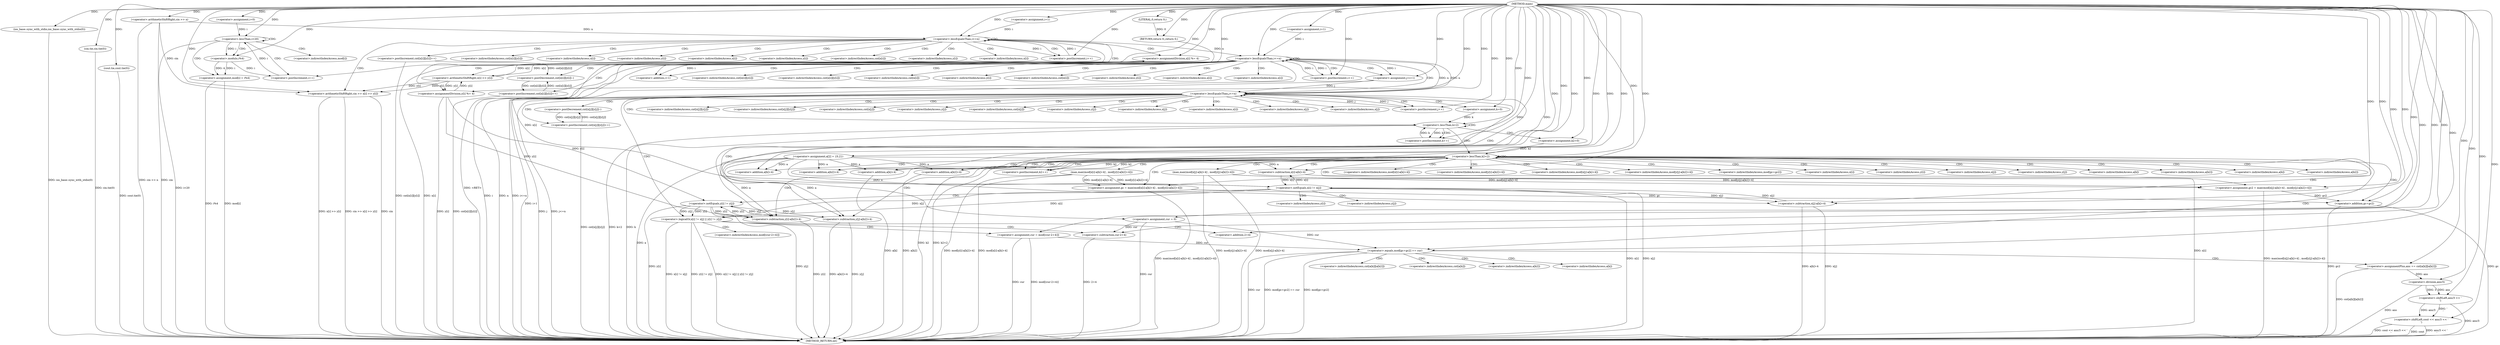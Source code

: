 digraph "main" {  
"1000105" [label = "(METHOD,main)" ]
"1000372" [label = "(METHOD_RETURN,int)" ]
"1000107" [label = "(ios_base::sync_with_stdio,ios_base::sync_with_stdio(0))" ]
"1000109" [label = "(cin.tie,cin.tie(0))" ]
"1000111" [label = "(cout.tie,cout.tie(0))" ]
"1000113" [label = "(<operator>.arithmeticShiftRight,cin >> n)" ]
"1000158" [label = "(<operator>.assignment,a[2] = {0,2})" ]
"1000363" [label = "(<operator>.shiftLeft,cout << ans/3 << '\n')" ]
"1000370" [label = "(RETURN,return 0;,return 0;)" ]
"1000118" [label = "(<operator>.assignment,i=1)" ]
"1000121" [label = "(<operator>.lessEqualsThan,i<=n)" ]
"1000124" [label = "(<operator>.postIncrement,i++)" ]
"1000162" [label = "(<operator>.assignment,i=0)" ]
"1000165" [label = "(<operator>.lessThan,i<20)" ]
"1000168" [label = "(<operator>.postIncrement,i++)" ]
"1000170" [label = "(<operator>.assignment,mod[i] = i%4)" ]
"1000179" [label = "(<operator>.assignment,i=1)" ]
"1000182" [label = "(<operator>.lessEqualsThan,i<=n)" ]
"1000185" [label = "(<operator>.postIncrement,i++)" ]
"1000371" [label = "(LITERAL,0,return 0;)" ]
"1000127" [label = "(<operator>.arithmeticShiftRight,cin >> x[i] >> y[i])" ]
"1000147" [label = "(<operator>.postIncrement,cnt[x[i]][y[i]]++)" ]
"1000188" [label = "(<operator>.postDecrement,cnt[x[i]][y[i]]--)" ]
"1000353" [label = "(<operator>.postIncrement,cnt[x[i]][y[i]]++)" ]
"1000365" [label = "(<operator>.shiftLeft,ans/3 << '\n')" ]
"1000137" [label = "(<operator>.assignmentDivision,x[i] %= 4)" ]
"1000142" [label = "(<operator>.assignmentDivision,y[i] %= 4)" ]
"1000174" [label = "(<operator>.modulo,i%4)" ]
"1000200" [label = "(<operator>.assignment,j=i+1)" ]
"1000205" [label = "(<operator>.lessEqualsThan,j<=n)" ]
"1000208" [label = "(<operator>.postIncrement,j++)" ]
"1000366" [label = "(<operator>.division,ans/3)" ]
"1000129" [label = "(<operator>.arithmeticShiftRight,x[i] >> y[i])" ]
"1000211" [label = "(<operator>.postDecrement,cnt[x[j]][y[j]]--)" ]
"1000222" [label = "(<operator>.assignment,cur = 0)" ]
"1000343" [label = "(<operator>.postIncrement,cnt[x[j]][y[j]]++)" ]
"1000202" [label = "(<operator>.addition,i+1)" ]
"1000226" [label = "(<operator>.logicalOr,x[i] != x[j] || y[i] != y[j])" ]
"1000241" [label = "(<operator>.assignment,cur = mod[(cur-2+4)])" ]
"1000252" [label = "(<operator>.assignment,k=0)" ]
"1000255" [label = "(<operator>.lessThan,k<2)" ]
"1000258" [label = "(<operator>.postIncrement,k++)" ]
"1000227" [label = "(<operator>.notEquals,x[i] != x[j])" ]
"1000234" [label = "(<operator>.notEquals,y[i] != y[j])" ]
"1000263" [label = "(<operator>.assignment,k2=0)" ]
"1000266" [label = "(<operator>.lessThan,k2<2)" ]
"1000269" [label = "(<operator>.postIncrement,k2++)" ]
"1000245" [label = "(<operator>.subtraction,cur-2+4)" ]
"1000273" [label = "(<operator>.assignment,gc = max(mod[x[i]-a[k]+4] , mod[y[i]-a[k2]+4]))" ]
"1000299" [label = "(<operator>.assignment,gc2 = max(mod[x[j]-a[k]+4] , mod[y[j]-a[k2]+4]))" ]
"1000247" [label = "(<operator>.addition,2+4)" ]
"1000325" [label = "(<operator>.equals,mod[gc+gc2] == cur)" ]
"1000332" [label = "(<operator>.assignmentPlus,ans += cnt[a[k]][a[k2]])" ]
"1000275" [label = "(max,max(mod[x[i]-a[k]+4] , mod[y[i]-a[k2]+4]))" ]
"1000301" [label = "(max,max(mod[x[j]-a[k]+4] , mod[y[j]-a[k2]+4]))" ]
"1000278" [label = "(<operator>.subtraction,x[i]-a[k]+4)" ]
"1000289" [label = "(<operator>.subtraction,y[i]-a[k2]+4)" ]
"1000304" [label = "(<operator>.subtraction,x[j]-a[k]+4)" ]
"1000315" [label = "(<operator>.subtraction,y[j]-a[k2]+4)" ]
"1000328" [label = "(<operator>.addition,gc+gc2)" ]
"1000282" [label = "(<operator>.addition,a[k]+4)" ]
"1000293" [label = "(<operator>.addition,a[k2]+4)" ]
"1000308" [label = "(<operator>.addition,a[k]+4)" ]
"1000319" [label = "(<operator>.addition,a[k2]+4)" ]
"1000171" [label = "(<operator>.indirectIndexAccess,mod[i])" ]
"1000148" [label = "(<operator>.indirectIndexAccess,cnt[x[i]][y[i]])" ]
"1000189" [label = "(<operator>.indirectIndexAccess,cnt[x[i]][y[i]])" ]
"1000354" [label = "(<operator>.indirectIndexAccess,cnt[x[i]][y[i]])" ]
"1000130" [label = "(<operator>.indirectIndexAccess,x[i])" ]
"1000133" [label = "(<operator>.indirectIndexAccess,y[i])" ]
"1000138" [label = "(<operator>.indirectIndexAccess,x[i])" ]
"1000143" [label = "(<operator>.indirectIndexAccess,y[i])" ]
"1000149" [label = "(<operator>.indirectIndexAccess,cnt[x[i]])" ]
"1000154" [label = "(<operator>.indirectIndexAccess,y[i])" ]
"1000190" [label = "(<operator>.indirectIndexAccess,cnt[x[i]])" ]
"1000195" [label = "(<operator>.indirectIndexAccess,y[i])" ]
"1000355" [label = "(<operator>.indirectIndexAccess,cnt[x[i]])" ]
"1000360" [label = "(<operator>.indirectIndexAccess,y[i])" ]
"1000151" [label = "(<operator>.indirectIndexAccess,x[i])" ]
"1000192" [label = "(<operator>.indirectIndexAccess,x[i])" ]
"1000212" [label = "(<operator>.indirectIndexAccess,cnt[x[j]][y[j]])" ]
"1000344" [label = "(<operator>.indirectIndexAccess,cnt[x[j]][y[j]])" ]
"1000357" [label = "(<operator>.indirectIndexAccess,x[i])" ]
"1000213" [label = "(<operator>.indirectIndexAccess,cnt[x[j]])" ]
"1000218" [label = "(<operator>.indirectIndexAccess,y[j])" ]
"1000243" [label = "(<operator>.indirectIndexAccess,mod[(cur-2+4)])" ]
"1000345" [label = "(<operator>.indirectIndexAccess,cnt[x[j]])" ]
"1000350" [label = "(<operator>.indirectIndexAccess,y[j])" ]
"1000215" [label = "(<operator>.indirectIndexAccess,x[j])" ]
"1000228" [label = "(<operator>.indirectIndexAccess,x[i])" ]
"1000231" [label = "(<operator>.indirectIndexAccess,x[j])" ]
"1000235" [label = "(<operator>.indirectIndexAccess,y[i])" ]
"1000238" [label = "(<operator>.indirectIndexAccess,y[j])" ]
"1000347" [label = "(<operator>.indirectIndexAccess,x[j])" ]
"1000276" [label = "(<operator>.indirectIndexAccess,mod[x[i]-a[k]+4])" ]
"1000287" [label = "(<operator>.indirectIndexAccess,mod[y[i]-a[k2]+4])" ]
"1000302" [label = "(<operator>.indirectIndexAccess,mod[x[j]-a[k]+4])" ]
"1000313" [label = "(<operator>.indirectIndexAccess,mod[y[j]-a[k2]+4])" ]
"1000326" [label = "(<operator>.indirectIndexAccess,mod[gc+gc2])" ]
"1000334" [label = "(<operator>.indirectIndexAccess,cnt[a[k]][a[k2]])" ]
"1000335" [label = "(<operator>.indirectIndexAccess,cnt[a[k]])" ]
"1000340" [label = "(<operator>.indirectIndexAccess,a[k2])" ]
"1000279" [label = "(<operator>.indirectIndexAccess,x[i])" ]
"1000290" [label = "(<operator>.indirectIndexAccess,y[i])" ]
"1000305" [label = "(<operator>.indirectIndexAccess,x[j])" ]
"1000316" [label = "(<operator>.indirectIndexAccess,y[j])" ]
"1000337" [label = "(<operator>.indirectIndexAccess,a[k])" ]
"1000283" [label = "(<operator>.indirectIndexAccess,a[k])" ]
"1000294" [label = "(<operator>.indirectIndexAccess,a[k2])" ]
"1000309" [label = "(<operator>.indirectIndexAccess,a[k])" ]
"1000320" [label = "(<operator>.indirectIndexAccess,a[k2])" ]
  "1000370" -> "1000372"  [ label = "DDG: <RET>"] 
  "1000107" -> "1000372"  [ label = "DDG: ios_base::sync_with_stdio(0)"] 
  "1000109" -> "1000372"  [ label = "DDG: cin.tie(0)"] 
  "1000111" -> "1000372"  [ label = "DDG: cout.tie(0)"] 
  "1000113" -> "1000372"  [ label = "DDG: cin"] 
  "1000113" -> "1000372"  [ label = "DDG: cin >> n"] 
  "1000158" -> "1000372"  [ label = "DDG: a"] 
  "1000165" -> "1000372"  [ label = "DDG: i<20"] 
  "1000182" -> "1000372"  [ label = "DDG: i"] 
  "1000182" -> "1000372"  [ label = "DDG: n"] 
  "1000182" -> "1000372"  [ label = "DDG: i<=n"] 
  "1000366" -> "1000372"  [ label = "DDG: ans"] 
  "1000365" -> "1000372"  [ label = "DDG: ans/3"] 
  "1000363" -> "1000372"  [ label = "DDG: ans/3 << '\n'"] 
  "1000363" -> "1000372"  [ label = "DDG: cout << ans/3 << '\n'"] 
  "1000200" -> "1000372"  [ label = "DDG: i+1"] 
  "1000205" -> "1000372"  [ label = "DDG: j"] 
  "1000205" -> "1000372"  [ label = "DDG: j<=n"] 
  "1000353" -> "1000372"  [ label = "DDG: cnt[x[i]][y[i]]"] 
  "1000222" -> "1000372"  [ label = "DDG: cur"] 
  "1000227" -> "1000372"  [ label = "DDG: x[i]"] 
  "1000227" -> "1000372"  [ label = "DDG: x[j]"] 
  "1000226" -> "1000372"  [ label = "DDG: x[i] != x[j]"] 
  "1000234" -> "1000372"  [ label = "DDG: y[i]"] 
  "1000234" -> "1000372"  [ label = "DDG: y[j]"] 
  "1000226" -> "1000372"  [ label = "DDG: y[i] != y[j]"] 
  "1000226" -> "1000372"  [ label = "DDG: x[i] != x[j] || y[i] != y[j]"] 
  "1000241" -> "1000372"  [ label = "DDG: cur"] 
  "1000245" -> "1000372"  [ label = "DDG: 2+4"] 
  "1000241" -> "1000372"  [ label = "DDG: mod[(cur-2+4)]"] 
  "1000255" -> "1000372"  [ label = "DDG: k"] 
  "1000255" -> "1000372"  [ label = "DDG: k<2"] 
  "1000343" -> "1000372"  [ label = "DDG: cnt[x[j]][y[j]]"] 
  "1000266" -> "1000372"  [ label = "DDG: k2"] 
  "1000266" -> "1000372"  [ label = "DDG: k2<2"] 
  "1000278" -> "1000372"  [ label = "DDG: x[i]"] 
  "1000275" -> "1000372"  [ label = "DDG: mod[x[i]-a[k]+4]"] 
  "1000289" -> "1000372"  [ label = "DDG: y[i]"] 
  "1000275" -> "1000372"  [ label = "DDG: mod[y[i]-a[k2]+4]"] 
  "1000273" -> "1000372"  [ label = "DDG: max(mod[x[i]-a[k]+4] , mod[y[i]-a[k2]+4])"] 
  "1000304" -> "1000372"  [ label = "DDG: x[j]"] 
  "1000308" -> "1000372"  [ label = "DDG: a[k]"] 
  "1000304" -> "1000372"  [ label = "DDG: a[k]+4"] 
  "1000301" -> "1000372"  [ label = "DDG: mod[x[j]-a[k]+4]"] 
  "1000315" -> "1000372"  [ label = "DDG: y[j]"] 
  "1000319" -> "1000372"  [ label = "DDG: a[k2]"] 
  "1000315" -> "1000372"  [ label = "DDG: a[k2]+4"] 
  "1000301" -> "1000372"  [ label = "DDG: mod[y[j]-a[k2]+4]"] 
  "1000299" -> "1000372"  [ label = "DDG: max(mod[x[j]-a[k]+4] , mod[y[j]-a[k2]+4])"] 
  "1000328" -> "1000372"  [ label = "DDG: gc"] 
  "1000328" -> "1000372"  [ label = "DDG: gc2"] 
  "1000325" -> "1000372"  [ label = "DDG: mod[gc+gc2]"] 
  "1000325" -> "1000372"  [ label = "DDG: cur"] 
  "1000325" -> "1000372"  [ label = "DDG: mod[gc+gc2] == cur"] 
  "1000332" -> "1000372"  [ label = "DDG: cnt[a[k]][a[k2]]"] 
  "1000170" -> "1000372"  [ label = "DDG: mod[i]"] 
  "1000170" -> "1000372"  [ label = "DDG: i%4"] 
  "1000127" -> "1000372"  [ label = "DDG: cin"] 
  "1000127" -> "1000372"  [ label = "DDG: x[i] >> y[i]"] 
  "1000127" -> "1000372"  [ label = "DDG: cin >> x[i] >> y[i]"] 
  "1000137" -> "1000372"  [ label = "DDG: x[i]"] 
  "1000142" -> "1000372"  [ label = "DDG: y[i]"] 
  "1000147" -> "1000372"  [ label = "DDG: cnt[x[i]][y[i]]"] 
  "1000363" -> "1000372"  [ label = "DDG: cout"] 
  "1000371" -> "1000370"  [ label = "DDG: 0"] 
  "1000105" -> "1000370"  [ label = "DDG: "] 
  "1000105" -> "1000107"  [ label = "DDG: "] 
  "1000105" -> "1000109"  [ label = "DDG: "] 
  "1000105" -> "1000111"  [ label = "DDG: "] 
  "1000105" -> "1000113"  [ label = "DDG: "] 
  "1000105" -> "1000118"  [ label = "DDG: "] 
  "1000105" -> "1000158"  [ label = "DDG: "] 
  "1000105" -> "1000162"  [ label = "DDG: "] 
  "1000174" -> "1000170"  [ label = "DDG: 4"] 
  "1000174" -> "1000170"  [ label = "DDG: i"] 
  "1000105" -> "1000179"  [ label = "DDG: "] 
  "1000105" -> "1000363"  [ label = "DDG: "] 
  "1000365" -> "1000363"  [ label = "DDG: '\n'"] 
  "1000365" -> "1000363"  [ label = "DDG: ans/3"] 
  "1000105" -> "1000371"  [ label = "DDG: "] 
  "1000118" -> "1000121"  [ label = "DDG: i"] 
  "1000124" -> "1000121"  [ label = "DDG: i"] 
  "1000105" -> "1000121"  [ label = "DDG: "] 
  "1000113" -> "1000121"  [ label = "DDG: n"] 
  "1000121" -> "1000124"  [ label = "DDG: i"] 
  "1000105" -> "1000124"  [ label = "DDG: "] 
  "1000162" -> "1000165"  [ label = "DDG: i"] 
  "1000168" -> "1000165"  [ label = "DDG: i"] 
  "1000105" -> "1000165"  [ label = "DDG: "] 
  "1000174" -> "1000168"  [ label = "DDG: i"] 
  "1000105" -> "1000168"  [ label = "DDG: "] 
  "1000179" -> "1000182"  [ label = "DDG: i"] 
  "1000185" -> "1000182"  [ label = "DDG: i"] 
  "1000105" -> "1000182"  [ label = "DDG: "] 
  "1000121" -> "1000182"  [ label = "DDG: n"] 
  "1000205" -> "1000182"  [ label = "DDG: n"] 
  "1000105" -> "1000185"  [ label = "DDG: "] 
  "1000182" -> "1000185"  [ label = "DDG: i"] 
  "1000366" -> "1000365"  [ label = "DDG: 3"] 
  "1000366" -> "1000365"  [ label = "DDG: ans"] 
  "1000105" -> "1000365"  [ label = "DDG: "] 
  "1000113" -> "1000127"  [ label = "DDG: cin"] 
  "1000105" -> "1000127"  [ label = "DDG: "] 
  "1000129" -> "1000127"  [ label = "DDG: y[i]"] 
  "1000129" -> "1000127"  [ label = "DDG: x[i]"] 
  "1000105" -> "1000137"  [ label = "DDG: "] 
  "1000105" -> "1000142"  [ label = "DDG: "] 
  "1000165" -> "1000174"  [ label = "DDG: i"] 
  "1000105" -> "1000174"  [ label = "DDG: "] 
  "1000353" -> "1000188"  [ label = "DDG: cnt[x[i]][y[i]]"] 
  "1000147" -> "1000188"  [ label = "DDG: cnt[x[i]][y[i]]"] 
  "1000182" -> "1000200"  [ label = "DDG: i"] 
  "1000105" -> "1000200"  [ label = "DDG: "] 
  "1000188" -> "1000353"  [ label = "DDG: cnt[x[i]][y[i]]"] 
  "1000332" -> "1000366"  [ label = "DDG: ans"] 
  "1000105" -> "1000366"  [ label = "DDG: "] 
  "1000137" -> "1000129"  [ label = "DDG: x[i]"] 
  "1000142" -> "1000129"  [ label = "DDG: y[i]"] 
  "1000129" -> "1000137"  [ label = "DDG: x[i]"] 
  "1000129" -> "1000142"  [ label = "DDG: y[i]"] 
  "1000200" -> "1000205"  [ label = "DDG: j"] 
  "1000208" -> "1000205"  [ label = "DDG: j"] 
  "1000105" -> "1000205"  [ label = "DDG: "] 
  "1000182" -> "1000205"  [ label = "DDG: n"] 
  "1000205" -> "1000208"  [ label = "DDG: j"] 
  "1000105" -> "1000208"  [ label = "DDG: "] 
  "1000105" -> "1000222"  [ label = "DDG: "] 
  "1000182" -> "1000202"  [ label = "DDG: i"] 
  "1000105" -> "1000202"  [ label = "DDG: "] 
  "1000343" -> "1000211"  [ label = "DDG: cnt[x[j]][y[j]]"] 
  "1000105" -> "1000252"  [ label = "DDG: "] 
  "1000211" -> "1000343"  [ label = "DDG: cnt[x[j]][y[j]]"] 
  "1000227" -> "1000226"  [ label = "DDG: x[j]"] 
  "1000227" -> "1000226"  [ label = "DDG: x[i]"] 
  "1000234" -> "1000226"  [ label = "DDG: y[i]"] 
  "1000234" -> "1000226"  [ label = "DDG: y[j]"] 
  "1000105" -> "1000241"  [ label = "DDG: "] 
  "1000252" -> "1000255"  [ label = "DDG: k"] 
  "1000258" -> "1000255"  [ label = "DDG: k"] 
  "1000105" -> "1000255"  [ label = "DDG: "] 
  "1000255" -> "1000258"  [ label = "DDG: k"] 
  "1000105" -> "1000258"  [ label = "DDG: "] 
  "1000278" -> "1000227"  [ label = "DDG: x[i]"] 
  "1000137" -> "1000227"  [ label = "DDG: x[i]"] 
  "1000304" -> "1000227"  [ label = "DDG: x[j]"] 
  "1000289" -> "1000234"  [ label = "DDG: y[i]"] 
  "1000142" -> "1000234"  [ label = "DDG: y[i]"] 
  "1000315" -> "1000234"  [ label = "DDG: y[j]"] 
  "1000105" -> "1000263"  [ label = "DDG: "] 
  "1000222" -> "1000245"  [ label = "DDG: cur"] 
  "1000105" -> "1000245"  [ label = "DDG: "] 
  "1000263" -> "1000266"  [ label = "DDG: k2"] 
  "1000269" -> "1000266"  [ label = "DDG: k2"] 
  "1000105" -> "1000266"  [ label = "DDG: "] 
  "1000266" -> "1000269"  [ label = "DDG: k2"] 
  "1000105" -> "1000269"  [ label = "DDG: "] 
  "1000275" -> "1000273"  [ label = "DDG: mod[y[i]-a[k2]+4]"] 
  "1000275" -> "1000273"  [ label = "DDG: mod[x[i]-a[k]+4]"] 
  "1000301" -> "1000299"  [ label = "DDG: mod[x[j]-a[k]+4]"] 
  "1000301" -> "1000299"  [ label = "DDG: mod[y[j]-a[k2]+4]"] 
  "1000105" -> "1000247"  [ label = "DDG: "] 
  "1000105" -> "1000273"  [ label = "DDG: "] 
  "1000105" -> "1000299"  [ label = "DDG: "] 
  "1000222" -> "1000325"  [ label = "DDG: cur"] 
  "1000241" -> "1000325"  [ label = "DDG: cur"] 
  "1000105" -> "1000325"  [ label = "DDG: "] 
  "1000105" -> "1000332"  [ label = "DDG: "] 
  "1000227" -> "1000278"  [ label = "DDG: x[i]"] 
  "1000158" -> "1000278"  [ label = "DDG: a"] 
  "1000105" -> "1000278"  [ label = "DDG: "] 
  "1000234" -> "1000289"  [ label = "DDG: y[i]"] 
  "1000142" -> "1000289"  [ label = "DDG: y[i]"] 
  "1000105" -> "1000289"  [ label = "DDG: "] 
  "1000158" -> "1000289"  [ label = "DDG: a"] 
  "1000227" -> "1000304"  [ label = "DDG: x[j]"] 
  "1000158" -> "1000304"  [ label = "DDG: a"] 
  "1000105" -> "1000304"  [ label = "DDG: "] 
  "1000234" -> "1000315"  [ label = "DDG: y[j]"] 
  "1000158" -> "1000315"  [ label = "DDG: a"] 
  "1000105" -> "1000315"  [ label = "DDG: "] 
  "1000273" -> "1000328"  [ label = "DDG: gc"] 
  "1000105" -> "1000328"  [ label = "DDG: "] 
  "1000299" -> "1000328"  [ label = "DDG: gc2"] 
  "1000158" -> "1000282"  [ label = "DDG: a"] 
  "1000105" -> "1000282"  [ label = "DDG: "] 
  "1000158" -> "1000293"  [ label = "DDG: a"] 
  "1000105" -> "1000293"  [ label = "DDG: "] 
  "1000158" -> "1000308"  [ label = "DDG: a"] 
  "1000105" -> "1000308"  [ label = "DDG: "] 
  "1000158" -> "1000319"  [ label = "DDG: a"] 
  "1000105" -> "1000319"  [ label = "DDG: "] 
  "1000121" -> "1000127"  [ label = "CDG: "] 
  "1000121" -> "1000142"  [ label = "CDG: "] 
  "1000121" -> "1000148"  [ label = "CDG: "] 
  "1000121" -> "1000133"  [ label = "CDG: "] 
  "1000121" -> "1000154"  [ label = "CDG: "] 
  "1000121" -> "1000138"  [ label = "CDG: "] 
  "1000121" -> "1000121"  [ label = "CDG: "] 
  "1000121" -> "1000143"  [ label = "CDG: "] 
  "1000121" -> "1000137"  [ label = "CDG: "] 
  "1000121" -> "1000129"  [ label = "CDG: "] 
  "1000121" -> "1000124"  [ label = "CDG: "] 
  "1000121" -> "1000147"  [ label = "CDG: "] 
  "1000121" -> "1000149"  [ label = "CDG: "] 
  "1000121" -> "1000151"  [ label = "CDG: "] 
  "1000121" -> "1000130"  [ label = "CDG: "] 
  "1000165" -> "1000174"  [ label = "CDG: "] 
  "1000165" -> "1000165"  [ label = "CDG: "] 
  "1000165" -> "1000168"  [ label = "CDG: "] 
  "1000165" -> "1000170"  [ label = "CDG: "] 
  "1000165" -> "1000171"  [ label = "CDG: "] 
  "1000182" -> "1000182"  [ label = "CDG: "] 
  "1000182" -> "1000353"  [ label = "CDG: "] 
  "1000182" -> "1000357"  [ label = "CDG: "] 
  "1000182" -> "1000188"  [ label = "CDG: "] 
  "1000182" -> "1000355"  [ label = "CDG: "] 
  "1000182" -> "1000190"  [ label = "CDG: "] 
  "1000182" -> "1000192"  [ label = "CDG: "] 
  "1000182" -> "1000195"  [ label = "CDG: "] 
  "1000182" -> "1000189"  [ label = "CDG: "] 
  "1000182" -> "1000205"  [ label = "CDG: "] 
  "1000182" -> "1000200"  [ label = "CDG: "] 
  "1000182" -> "1000354"  [ label = "CDG: "] 
  "1000182" -> "1000185"  [ label = "CDG: "] 
  "1000182" -> "1000360"  [ label = "CDG: "] 
  "1000182" -> "1000202"  [ label = "CDG: "] 
  "1000205" -> "1000208"  [ label = "CDG: "] 
  "1000205" -> "1000222"  [ label = "CDG: "] 
  "1000205" -> "1000226"  [ label = "CDG: "] 
  "1000205" -> "1000350"  [ label = "CDG: "] 
  "1000205" -> "1000344"  [ label = "CDG: "] 
  "1000205" -> "1000212"  [ label = "CDG: "] 
  "1000205" -> "1000205"  [ label = "CDG: "] 
  "1000205" -> "1000231"  [ label = "CDG: "] 
  "1000205" -> "1000211"  [ label = "CDG: "] 
  "1000205" -> "1000227"  [ label = "CDG: "] 
  "1000205" -> "1000255"  [ label = "CDG: "] 
  "1000205" -> "1000345"  [ label = "CDG: "] 
  "1000205" -> "1000213"  [ label = "CDG: "] 
  "1000205" -> "1000215"  [ label = "CDG: "] 
  "1000205" -> "1000252"  [ label = "CDG: "] 
  "1000205" -> "1000347"  [ label = "CDG: "] 
  "1000205" -> "1000343"  [ label = "CDG: "] 
  "1000205" -> "1000218"  [ label = "CDG: "] 
  "1000205" -> "1000228"  [ label = "CDG: "] 
  "1000226" -> "1000247"  [ label = "CDG: "] 
  "1000226" -> "1000241"  [ label = "CDG: "] 
  "1000226" -> "1000243"  [ label = "CDG: "] 
  "1000226" -> "1000245"  [ label = "CDG: "] 
  "1000255" -> "1000258"  [ label = "CDG: "] 
  "1000255" -> "1000263"  [ label = "CDG: "] 
  "1000255" -> "1000255"  [ label = "CDG: "] 
  "1000255" -> "1000266"  [ label = "CDG: "] 
  "1000227" -> "1000235"  [ label = "CDG: "] 
  "1000227" -> "1000234"  [ label = "CDG: "] 
  "1000227" -> "1000238"  [ label = "CDG: "] 
  "1000266" -> "1000294"  [ label = "CDG: "] 
  "1000266" -> "1000315"  [ label = "CDG: "] 
  "1000266" -> "1000276"  [ label = "CDG: "] 
  "1000266" -> "1000302"  [ label = "CDG: "] 
  "1000266" -> "1000326"  [ label = "CDG: "] 
  "1000266" -> "1000316"  [ label = "CDG: "] 
  "1000266" -> "1000282"  [ label = "CDG: "] 
  "1000266" -> "1000269"  [ label = "CDG: "] 
  "1000266" -> "1000308"  [ label = "CDG: "] 
  "1000266" -> "1000309"  [ label = "CDG: "] 
  "1000266" -> "1000299"  [ label = "CDG: "] 
  "1000266" -> "1000319"  [ label = "CDG: "] 
  "1000266" -> "1000325"  [ label = "CDG: "] 
  "1000266" -> "1000287"  [ label = "CDG: "] 
  "1000266" -> "1000305"  [ label = "CDG: "] 
  "1000266" -> "1000293"  [ label = "CDG: "] 
  "1000266" -> "1000313"  [ label = "CDG: "] 
  "1000266" -> "1000289"  [ label = "CDG: "] 
  "1000266" -> "1000304"  [ label = "CDG: "] 
  "1000266" -> "1000273"  [ label = "CDG: "] 
  "1000266" -> "1000320"  [ label = "CDG: "] 
  "1000266" -> "1000279"  [ label = "CDG: "] 
  "1000266" -> "1000290"  [ label = "CDG: "] 
  "1000266" -> "1000266"  [ label = "CDG: "] 
  "1000266" -> "1000283"  [ label = "CDG: "] 
  "1000266" -> "1000328"  [ label = "CDG: "] 
  "1000266" -> "1000278"  [ label = "CDG: "] 
  "1000266" -> "1000301"  [ label = "CDG: "] 
  "1000266" -> "1000275"  [ label = "CDG: "] 
  "1000325" -> "1000332"  [ label = "CDG: "] 
  "1000325" -> "1000334"  [ label = "CDG: "] 
  "1000325" -> "1000340"  [ label = "CDG: "] 
  "1000325" -> "1000335"  [ label = "CDG: "] 
  "1000325" -> "1000337"  [ label = "CDG: "] 
}
